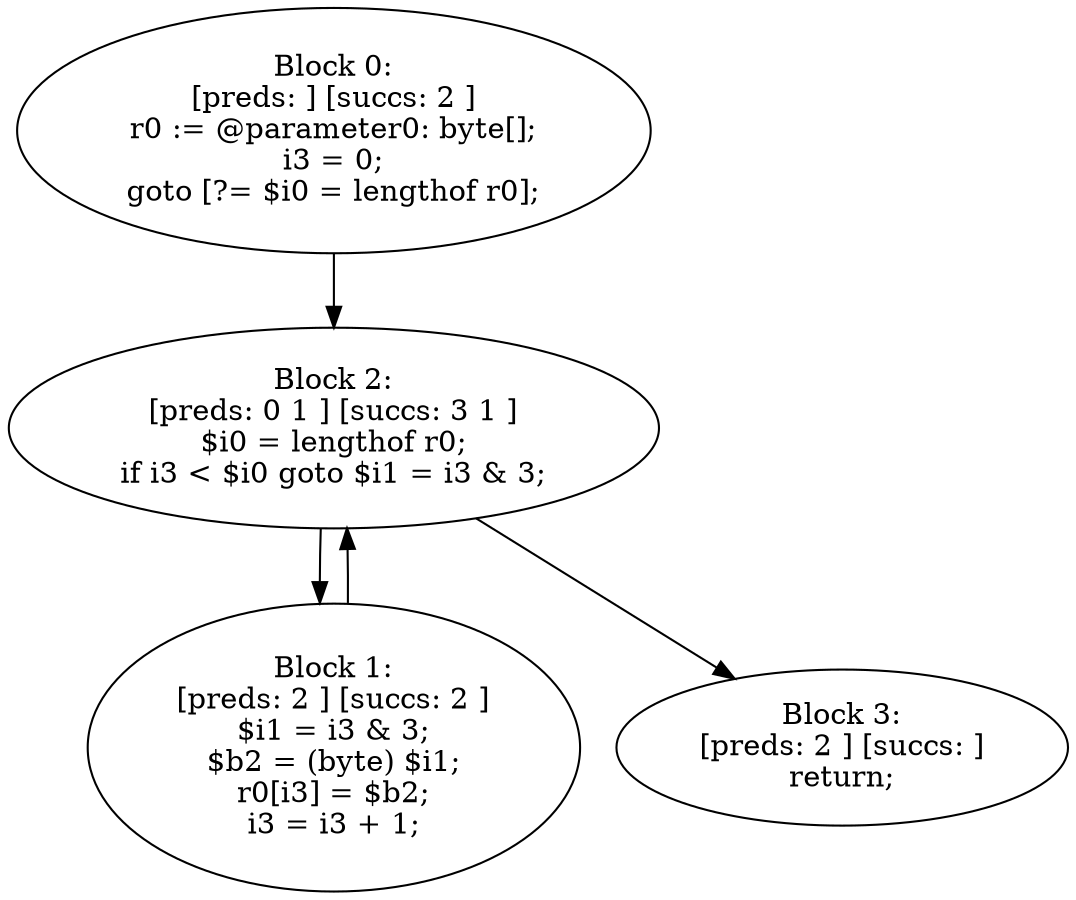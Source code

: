 digraph "unitGraph" {
    "Block 0:
[preds: ] [succs: 2 ]
r0 := @parameter0: byte[];
i3 = 0;
goto [?= $i0 = lengthof r0];
"
    "Block 1:
[preds: 2 ] [succs: 2 ]
$i1 = i3 & 3;
$b2 = (byte) $i1;
r0[i3] = $b2;
i3 = i3 + 1;
"
    "Block 2:
[preds: 0 1 ] [succs: 3 1 ]
$i0 = lengthof r0;
if i3 < $i0 goto $i1 = i3 & 3;
"
    "Block 3:
[preds: 2 ] [succs: ]
return;
"
    "Block 0:
[preds: ] [succs: 2 ]
r0 := @parameter0: byte[];
i3 = 0;
goto [?= $i0 = lengthof r0];
"->"Block 2:
[preds: 0 1 ] [succs: 3 1 ]
$i0 = lengthof r0;
if i3 < $i0 goto $i1 = i3 & 3;
";
    "Block 1:
[preds: 2 ] [succs: 2 ]
$i1 = i3 & 3;
$b2 = (byte) $i1;
r0[i3] = $b2;
i3 = i3 + 1;
"->"Block 2:
[preds: 0 1 ] [succs: 3 1 ]
$i0 = lengthof r0;
if i3 < $i0 goto $i1 = i3 & 3;
";
    "Block 2:
[preds: 0 1 ] [succs: 3 1 ]
$i0 = lengthof r0;
if i3 < $i0 goto $i1 = i3 & 3;
"->"Block 3:
[preds: 2 ] [succs: ]
return;
";
    "Block 2:
[preds: 0 1 ] [succs: 3 1 ]
$i0 = lengthof r0;
if i3 < $i0 goto $i1 = i3 & 3;
"->"Block 1:
[preds: 2 ] [succs: 2 ]
$i1 = i3 & 3;
$b2 = (byte) $i1;
r0[i3] = $b2;
i3 = i3 + 1;
";
}
